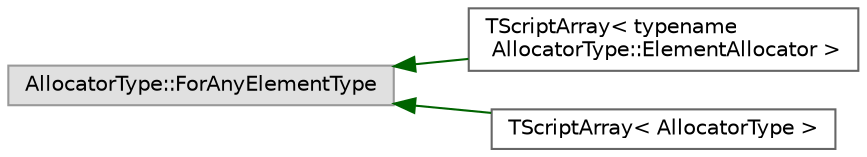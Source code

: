 digraph "Graphical Class Hierarchy"
{
 // INTERACTIVE_SVG=YES
 // LATEX_PDF_SIZE
  bgcolor="transparent";
  edge [fontname=Helvetica,fontsize=10,labelfontname=Helvetica,labelfontsize=10];
  node [fontname=Helvetica,fontsize=10,shape=box,height=0.2,width=0.4];
  rankdir="LR";
  Node0 [id="Node000000",label="AllocatorType::ForAnyElementType",height=0.2,width=0.4,color="grey60", fillcolor="#E0E0E0", style="filled",tooltip=" "];
  Node0 -> Node1 [id="edge2745_Node000000_Node000001",dir="back",color="darkgreen",style="solid",tooltip=" "];
  Node1 [id="Node000001",label="TScriptArray\< typename\l AllocatorType::ElementAllocator \>",height=0.2,width=0.4,color="grey40", fillcolor="white", style="filled",URL="$da/d83/classTScriptArray.html",tooltip=" "];
  Node0 -> Node2 [id="edge2746_Node000000_Node000002",dir="back",color="darkgreen",style="solid",tooltip=" "];
  Node2 [id="Node000002",label="TScriptArray\< AllocatorType \>",height=0.2,width=0.4,color="grey40", fillcolor="white", style="filled",URL="$da/d83/classTScriptArray.html",tooltip="Base dynamic array."];
}
